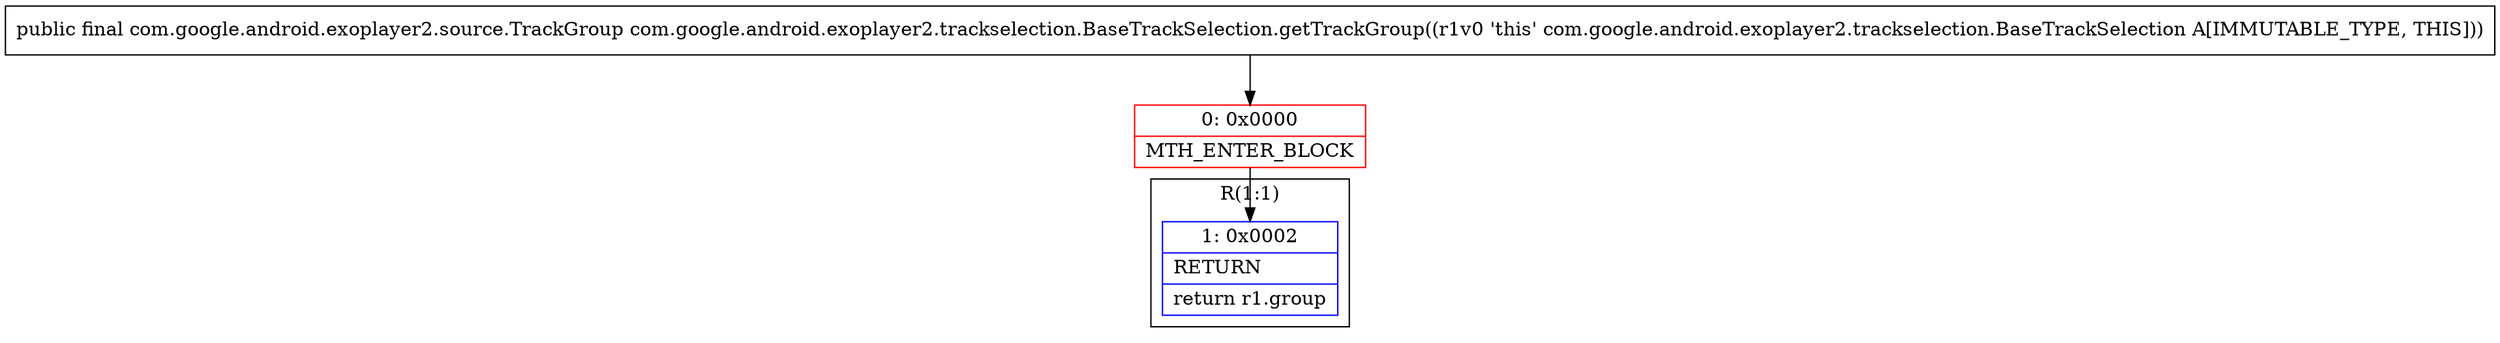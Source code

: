 digraph "CFG forcom.google.android.exoplayer2.trackselection.BaseTrackSelection.getTrackGroup()Lcom\/google\/android\/exoplayer2\/source\/TrackGroup;" {
subgraph cluster_Region_1979005343 {
label = "R(1:1)";
node [shape=record,color=blue];
Node_1 [shape=record,label="{1\:\ 0x0002|RETURN\l|return r1.group\l}"];
}
Node_0 [shape=record,color=red,label="{0\:\ 0x0000|MTH_ENTER_BLOCK\l}"];
MethodNode[shape=record,label="{public final com.google.android.exoplayer2.source.TrackGroup com.google.android.exoplayer2.trackselection.BaseTrackSelection.getTrackGroup((r1v0 'this' com.google.android.exoplayer2.trackselection.BaseTrackSelection A[IMMUTABLE_TYPE, THIS])) }"];
MethodNode -> Node_0;
Node_0 -> Node_1;
}

